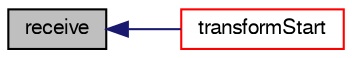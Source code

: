 digraph "receive"
{
  bgcolor="transparent";
  edge [fontname="FreeSans",fontsize="10",labelfontname="FreeSans",labelfontsize="10"];
  node [fontname="FreeSans",fontsize="10",shape=record];
  rankdir="LR";
  Node1756 [label="receive",height=0.2,width=0.4,color="black", fillcolor="grey75", style="filled", fontcolor="black"];
  Node1756 -> Node1757 [dir="back",color="midnightblue",fontsize="10",style="solid",fontname="FreeSans"];
  Node1757 [label="transformStart",height=0.2,width=0.4,color="red",URL="$a27362.html#a88900854e00666cd0ae74b883d692954",tooltip="Destination in constructMap for transformed elements. "];
}
